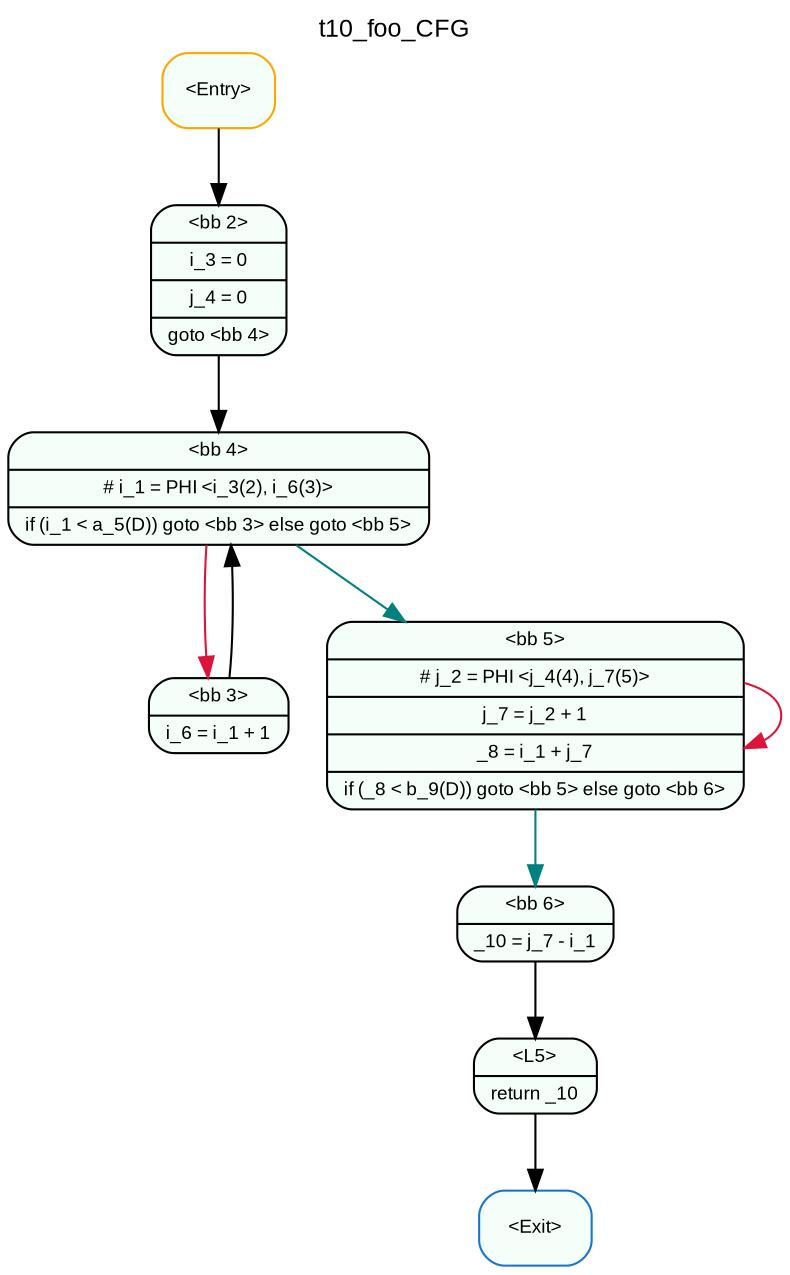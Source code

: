 digraph t10_foo_CFG { 
	label=t10_foo_CFG
	center=true
	labelloc=top
	fontname=Arial
	fontsize=12
	edge[fontname=Arial, fontsize=10]
	node[fontname=Arial, fontsize=9]

		Node_0 -> Node_1 [color=black]
		Node_1 -> Node_2 [color=black]
		Node_2 -> Node_3 [color=crimson]
		Node_3 -> Node_2 [color=black]
		Node_2 -> Node_4 [color=teal]
		Node_4 -> Node_4 [color=crimson]
		Node_4 -> Node_5 [color=teal]
		Node_5 -> Node_6 [color=black]
		Node_6 -> Node_7 [color=black]

	Node_2 [fillcolor=mintcream, color=black, shape=Mrecord, style=filled, label="{ \<bb 4\>|# i_1 = PHI \<i_3(2), i_6(3)\>|if (i_1 \< a_5(D)) goto \<bb 3\> else goto \<bb 5\> }"]
	Node_1 [fillcolor=mintcream, color=black, shape=Mrecord, style=filled, label="{ \<bb 2\>|i_3 = 0|j_4 = 0|goto \<bb 4\> }"]
	Node_4 [fillcolor=mintcream, color=black, shape=Mrecord, style=filled, label="{ \<bb 5\>|# j_2 = PHI \<j_4(4), j_7(5)\>|j_7 = j_2 + 1|_8 = i_1 + j_7|if (_8 \< b_9(D)) goto \<bb 5\> else goto \<bb 6\> }"]
	Node_6 [fillcolor=mintcream, color=black, shape=Mrecord, style=filled, label="{ \<L5\>|return _10 }"]
	Node_5 [fillcolor=mintcream, color=black, shape=Mrecord, style=filled, label="{ \<bb 6\>|_10 = j_7 - i_1 }"]
	Node_3 [fillcolor=mintcream, color=black, shape=Mrecord, style=filled, label="{ \<bb 3\>|i_6 = i_1 + 1 }"]
	Node_7 [fillcolor=mintcream, color=dodgerblue3, shape=Mrecord, style=filled, label="{ \<Exit\> }"]
	Node_0 [fillcolor=mintcream, color=orange, shape=Mrecord, style=filled, label="{ \<Entry\> }"]
}
